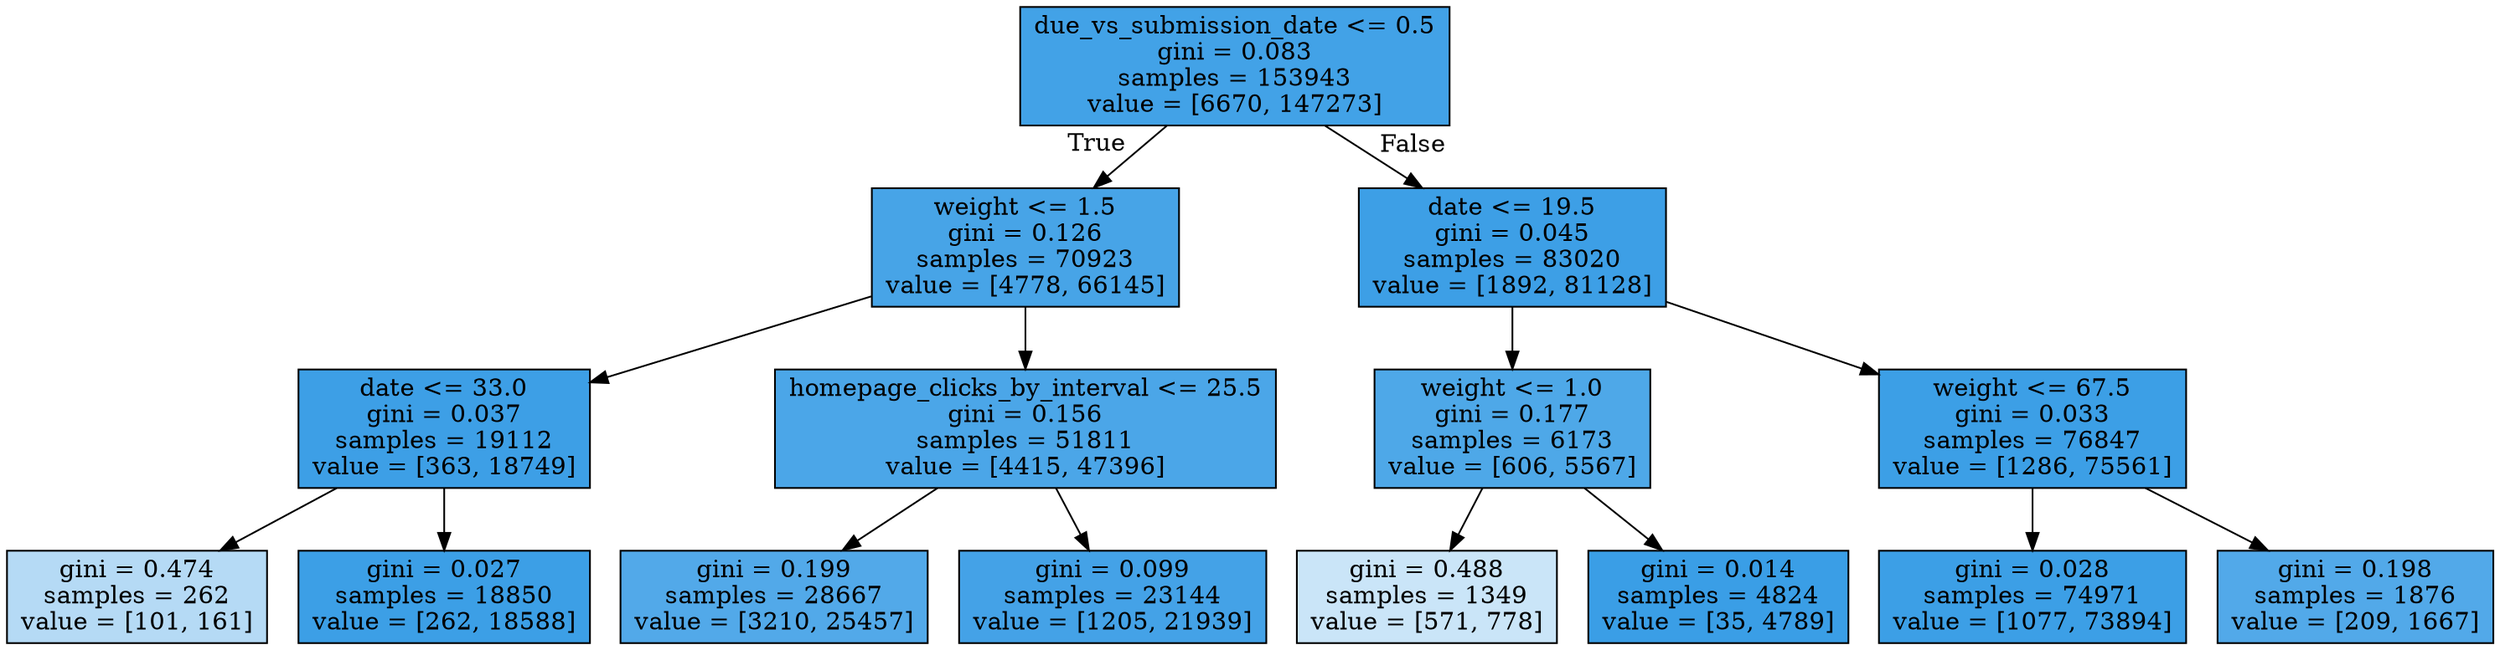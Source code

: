 digraph Tree {
node [shape=box, style="filled", color="black"] ;
0 [label="due_vs_submission_date <= 0.5\ngini = 0.083\nsamples = 153943\nvalue = [6670, 147273]", fillcolor="#399de5f3"] ;
1 [label="weight <= 1.5\ngini = 0.126\nsamples = 70923\nvalue = [4778, 66145]", fillcolor="#399de5ed"] ;
0 -> 1 [labeldistance=2.5, labelangle=45, headlabel="True"] ;
2 [label="date <= 33.0\ngini = 0.037\nsamples = 19112\nvalue = [363, 18749]", fillcolor="#399de5fa"] ;
1 -> 2 ;
3 [label="gini = 0.474\nsamples = 262\nvalue = [101, 161]", fillcolor="#399de55f"] ;
2 -> 3 ;
4 [label="gini = 0.027\nsamples = 18850\nvalue = [262, 18588]", fillcolor="#399de5fb"] ;
2 -> 4 ;
5 [label="homepage_clicks_by_interval <= 25.5\ngini = 0.156\nsamples = 51811\nvalue = [4415, 47396]", fillcolor="#399de5e7"] ;
1 -> 5 ;
6 [label="gini = 0.199\nsamples = 28667\nvalue = [3210, 25457]", fillcolor="#399de5df"] ;
5 -> 6 ;
7 [label="gini = 0.099\nsamples = 23144\nvalue = [1205, 21939]", fillcolor="#399de5f1"] ;
5 -> 7 ;
8 [label="date <= 19.5\ngini = 0.045\nsamples = 83020\nvalue = [1892, 81128]", fillcolor="#399de5f9"] ;
0 -> 8 [labeldistance=2.5, labelangle=-45, headlabel="False"] ;
9 [label="weight <= 1.0\ngini = 0.177\nsamples = 6173\nvalue = [606, 5567]", fillcolor="#399de5e3"] ;
8 -> 9 ;
10 [label="gini = 0.488\nsamples = 1349\nvalue = [571, 778]", fillcolor="#399de544"] ;
9 -> 10 ;
11 [label="gini = 0.014\nsamples = 4824\nvalue = [35, 4789]", fillcolor="#399de5fd"] ;
9 -> 11 ;
12 [label="weight <= 67.5\ngini = 0.033\nsamples = 76847\nvalue = [1286, 75561]", fillcolor="#399de5fb"] ;
8 -> 12 ;
13 [label="gini = 0.028\nsamples = 74971\nvalue = [1077, 73894]", fillcolor="#399de5fb"] ;
12 -> 13 ;
14 [label="gini = 0.198\nsamples = 1876\nvalue = [209, 1667]", fillcolor="#399de5df"] ;
12 -> 14 ;
}